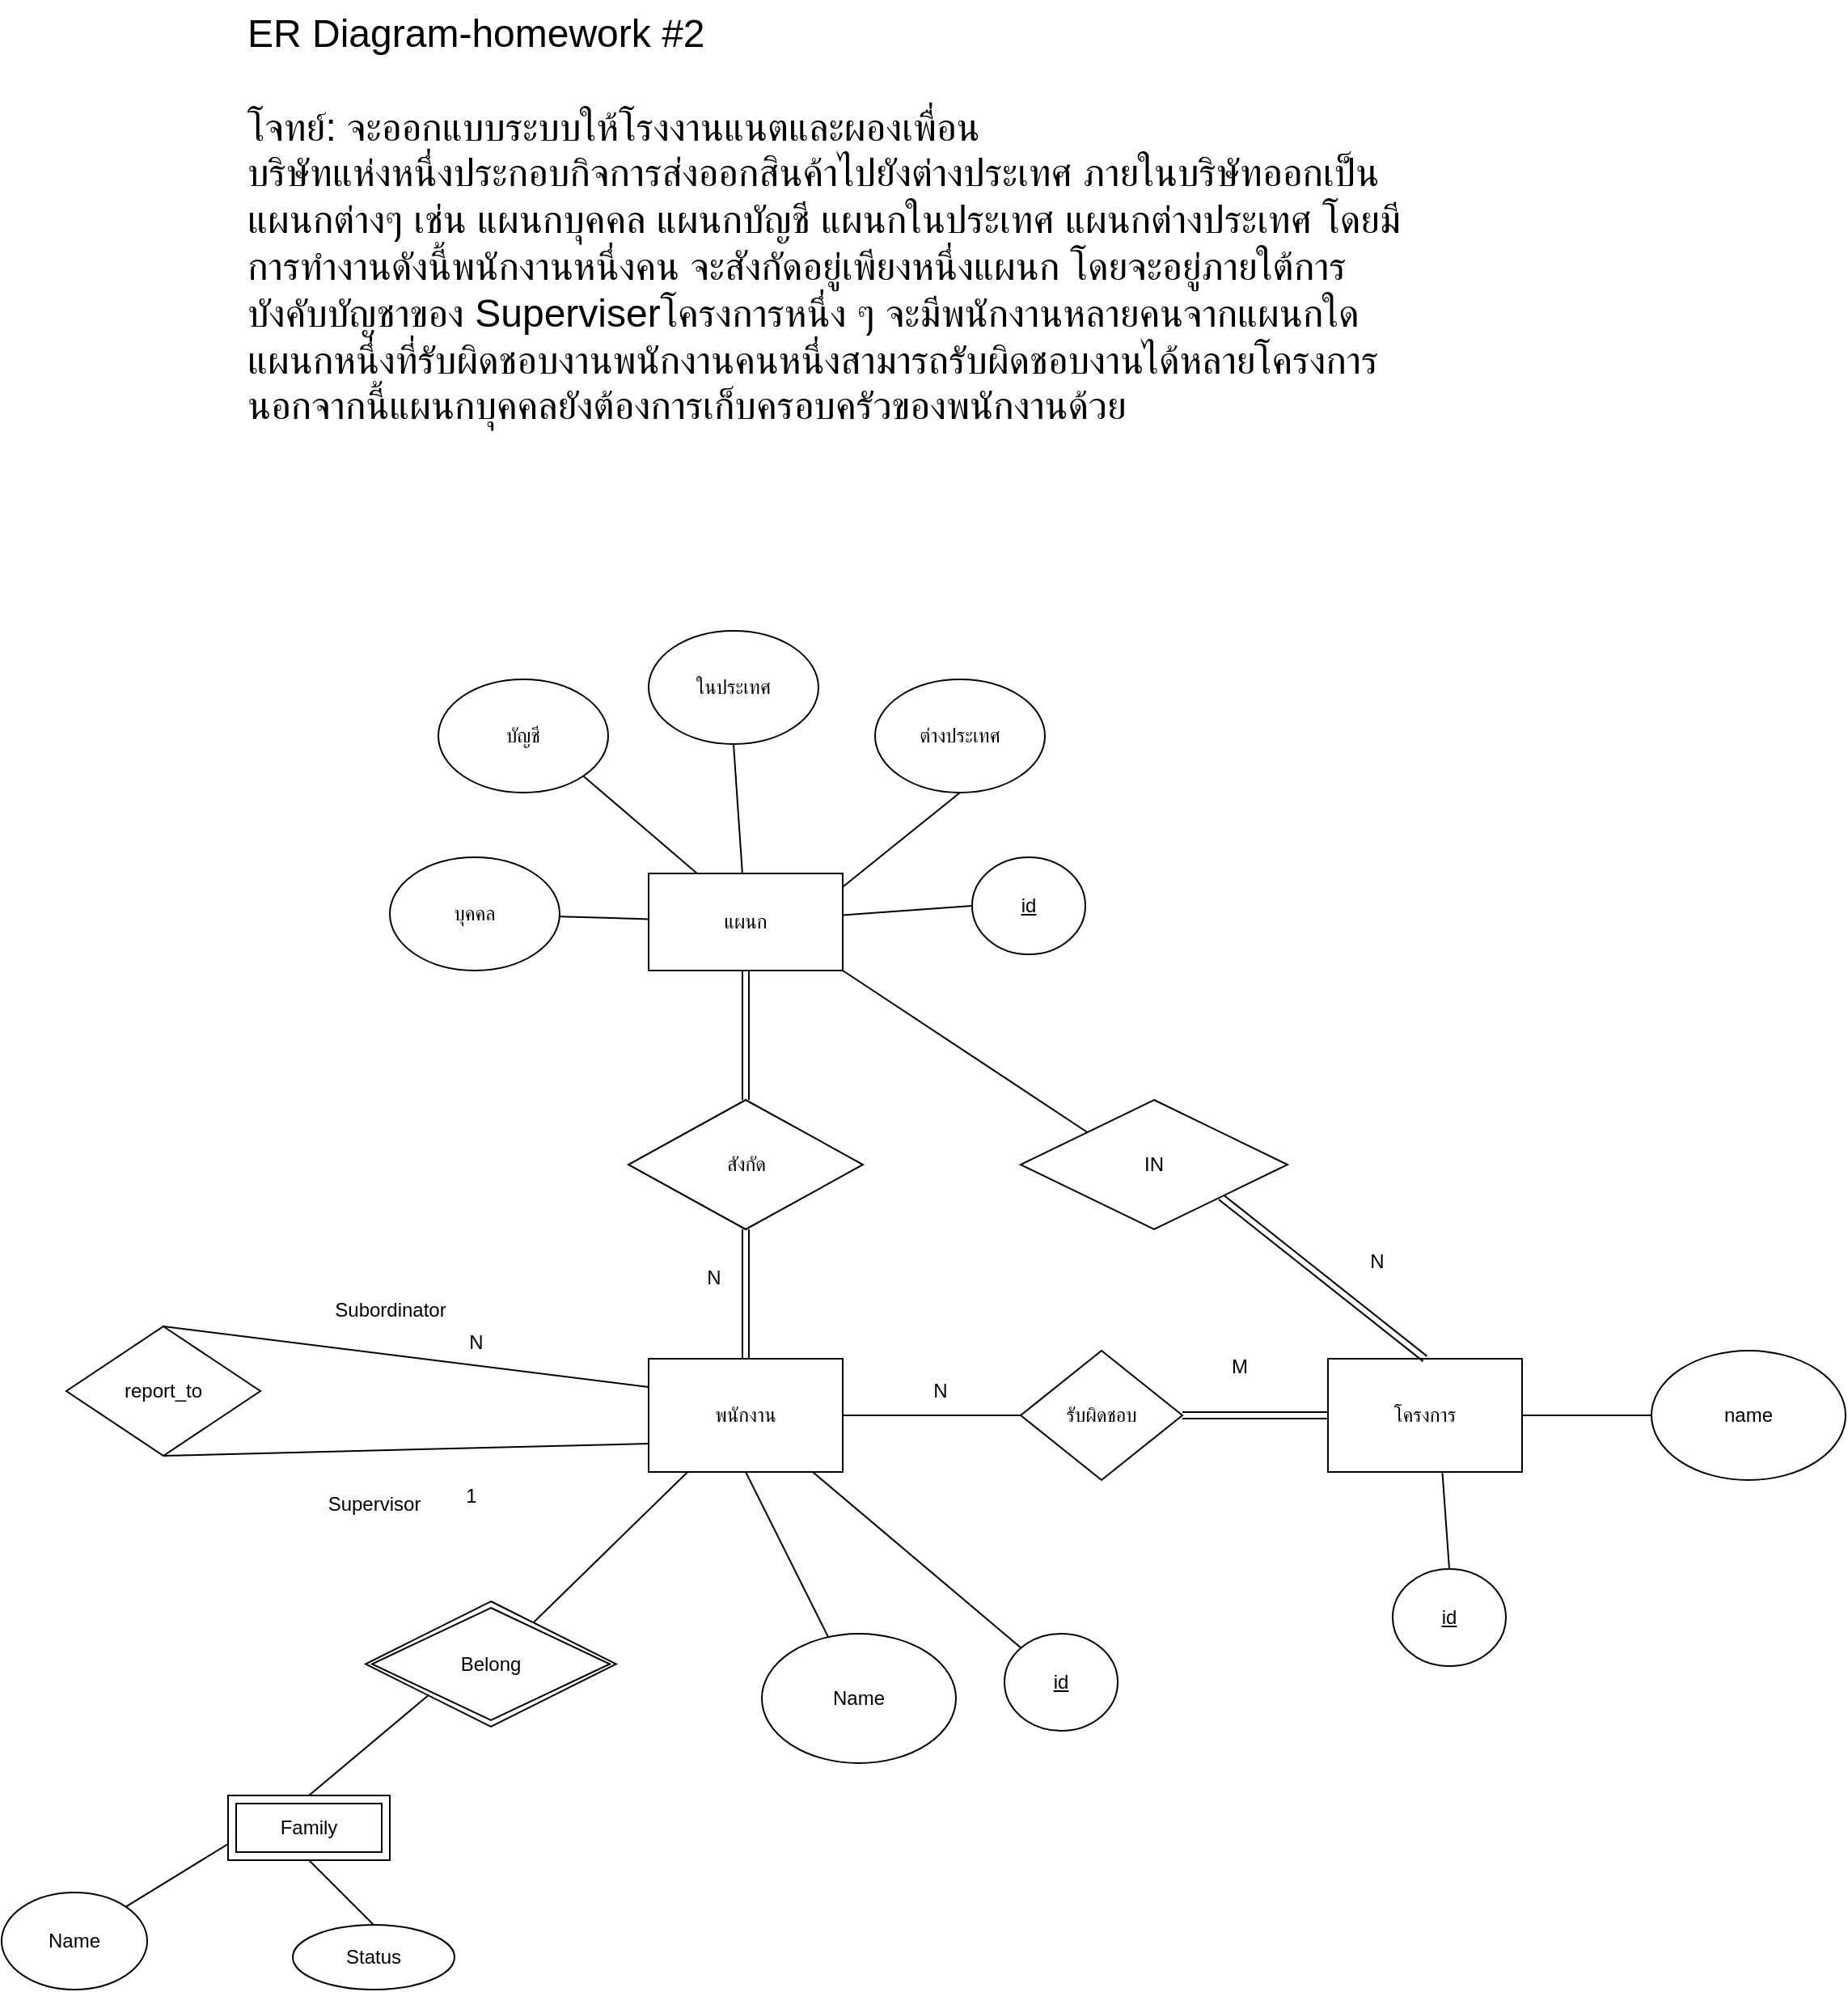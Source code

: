 <mxfile version="12.8.0" type="device"><diagram id="XJpJ4ZnCFpMQzel5R7yf" name="Page-1"><mxGraphModel dx="1422" dy="671" grid="1" gridSize="10" guides="1" tooltips="1" connect="1" arrows="1" fold="1" page="1" pageScale="1" pageWidth="850" pageHeight="1100" math="0" shadow="0"><root><mxCell id="0"/><mxCell id="1" parent="0"/><mxCell id="dlEI2sv6ANlXhGEumVMj-20" value="" style="edgeStyle=none;rounded=0;orthogonalLoop=1;jettySize=auto;html=1;endArrow=none;endFill=0;" parent="1" source="dlEI2sv6ANlXhGEumVMj-1" target="dlEI2sv6ANlXhGEumVMj-8" edge="1"><mxGeometry relative="1" as="geometry"/></mxCell><mxCell id="dlEI2sv6ANlXhGEumVMj-25" style="edgeStyle=none;rounded=0;orthogonalLoop=1;jettySize=auto;html=1;entryX=0.5;entryY=0;entryDx=0;entryDy=0;endArrow=none;endFill=0;shape=link;" parent="1" source="dlEI2sv6ANlXhGEumVMj-1" target="dlEI2sv6ANlXhGEumVMj-24" edge="1"><mxGeometry relative="1" as="geometry"/></mxCell><mxCell id="dlEI2sv6ANlXhGEumVMj-52" style="edgeStyle=none;rounded=0;orthogonalLoop=1;jettySize=auto;html=1;entryX=0;entryY=0.5;entryDx=0;entryDy=0;endArrow=none;endFill=0;" parent="1" source="dlEI2sv6ANlXhGEumVMj-1" target="dlEI2sv6ANlXhGEumVMj-49" edge="1"><mxGeometry relative="1" as="geometry"/></mxCell><mxCell id="dlEI2sv6ANlXhGEumVMj-76" style="edgeStyle=none;rounded=0;orthogonalLoop=1;jettySize=auto;html=1;exitX=1;exitY=1;exitDx=0;exitDy=0;entryX=0;entryY=0;entryDx=0;entryDy=0;endArrow=none;endFill=0;" parent="1" source="dlEI2sv6ANlXhGEumVMj-1" target="dlEI2sv6ANlXhGEumVMj-74" edge="1"><mxGeometry relative="1" as="geometry"/></mxCell><mxCell id="dlEI2sv6ANlXhGEumVMj-1" value="แผนก" style="rounded=0;whiteSpace=wrap;html=1;" parent="1" vertex="1"><mxGeometry x="690" y="710" width="120" height="60" as="geometry"/></mxCell><mxCell id="dlEI2sv6ANlXhGEumVMj-22" style="edgeStyle=none;rounded=0;orthogonalLoop=1;jettySize=auto;html=1;exitX=0.5;exitY=1;exitDx=0;exitDy=0;endArrow=none;endFill=0;" parent="1" source="dlEI2sv6ANlXhGEumVMj-5" target="dlEI2sv6ANlXhGEumVMj-1" edge="1"><mxGeometry relative="1" as="geometry"/></mxCell><mxCell id="dlEI2sv6ANlXhGEumVMj-5" value="&lt;span style=&quot;white-space: normal&quot;&gt;ในประเทศ&lt;/span&gt;" style="ellipse;whiteSpace=wrap;html=1;" parent="1" vertex="1"><mxGeometry x="690" y="560" width="105" height="70" as="geometry"/></mxCell><mxCell id="dlEI2sv6ANlXhGEumVMj-21" style="edgeStyle=none;rounded=0;orthogonalLoop=1;jettySize=auto;html=1;exitX=1;exitY=1;exitDx=0;exitDy=0;entryX=0.25;entryY=0;entryDx=0;entryDy=0;endArrow=none;endFill=0;" parent="1" source="dlEI2sv6ANlXhGEumVMj-6" target="dlEI2sv6ANlXhGEumVMj-1" edge="1"><mxGeometry relative="1" as="geometry"/></mxCell><mxCell id="dlEI2sv6ANlXhGEumVMj-6" value="&lt;span style=&quot;white-space: normal&quot;&gt;บัญชี&lt;/span&gt;" style="ellipse;whiteSpace=wrap;html=1;" parent="1" vertex="1"><mxGeometry x="560" y="590" width="105" height="70" as="geometry"/></mxCell><mxCell id="dlEI2sv6ANlXhGEumVMj-23" style="edgeStyle=none;rounded=0;orthogonalLoop=1;jettySize=auto;html=1;exitX=0.5;exitY=1;exitDx=0;exitDy=0;entryX=0.997;entryY=0.143;entryDx=0;entryDy=0;entryPerimeter=0;endArrow=none;endFill=0;" parent="1" source="dlEI2sv6ANlXhGEumVMj-7" target="dlEI2sv6ANlXhGEumVMj-1" edge="1"><mxGeometry relative="1" as="geometry"/></mxCell><mxCell id="dlEI2sv6ANlXhGEumVMj-7" value="&lt;span style=&quot;white-space: normal&quot;&gt;ต่างประเทศ&lt;/span&gt;" style="ellipse;whiteSpace=wrap;html=1;" parent="1" vertex="1"><mxGeometry x="830" y="590" width="105" height="70" as="geometry"/></mxCell><mxCell id="dlEI2sv6ANlXhGEumVMj-8" value="&lt;span style=&quot;white-space: normal&quot;&gt;บุคคล&lt;/span&gt;" style="ellipse;whiteSpace=wrap;html=1;" parent="1" vertex="1"><mxGeometry x="530" y="700" width="105" height="70" as="geometry"/></mxCell><mxCell id="dlEI2sv6ANlXhGEumVMj-56" style="edgeStyle=none;rounded=0;orthogonalLoop=1;jettySize=auto;html=1;entryX=0;entryY=0;entryDx=0;entryDy=0;endArrow=none;endFill=0;" parent="1" source="dlEI2sv6ANlXhGEumVMj-12" target="dlEI2sv6ANlXhGEumVMj-55" edge="1"><mxGeometry relative="1" as="geometry"/></mxCell><mxCell id="dlEI2sv6ANlXhGEumVMj-59" value="" style="edgeStyle=none;rounded=0;orthogonalLoop=1;jettySize=auto;html=1;endArrow=none;endFill=0;" parent="1" source="dlEI2sv6ANlXhGEumVMj-12" target="dlEI2sv6ANlXhGEumVMj-84" edge="1"><mxGeometry relative="1" as="geometry"><mxPoint x="681.747" y="1162.72" as="targetPoint"/></mxGeometry></mxCell><mxCell id="dlEI2sv6ANlXhGEumVMj-61" style="edgeStyle=none;rounded=0;orthogonalLoop=1;jettySize=auto;html=1;exitX=0.5;exitY=1;exitDx=0;exitDy=0;endArrow=none;endFill=0;" parent="1" source="dlEI2sv6ANlXhGEumVMj-12" target="dlEI2sv6ANlXhGEumVMj-60" edge="1"><mxGeometry relative="1" as="geometry"/></mxCell><mxCell id="dlEI2sv6ANlXhGEumVMj-62" style="edgeStyle=none;rounded=0;orthogonalLoop=1;jettySize=auto;html=1;exitX=0;exitY=0.75;exitDx=0;exitDy=0;entryX=0.5;entryY=1;entryDx=0;entryDy=0;endArrow=none;endFill=0;" parent="1" source="dlEI2sv6ANlXhGEumVMj-12" target="dlEI2sv6ANlXhGEumVMj-35" edge="1"><mxGeometry relative="1" as="geometry"/></mxCell><mxCell id="dlEI2sv6ANlXhGEumVMj-12" value="พนักงาน" style="rounded=0;whiteSpace=wrap;html=1;" parent="1" vertex="1"><mxGeometry x="690" y="1010" width="120" height="70" as="geometry"/></mxCell><mxCell id="dlEI2sv6ANlXhGEumVMj-65" style="edgeStyle=none;rounded=0;orthogonalLoop=1;jettySize=auto;html=1;entryX=0.5;entryY=0;entryDx=0;entryDy=0;endArrow=none;endFill=0;" parent="1" target="dlEI2sv6ANlXhGEumVMj-64" edge="1"><mxGeometry relative="1" as="geometry"><mxPoint x="1180" y="1070" as="sourcePoint"/></mxGeometry></mxCell><mxCell id="dlEI2sv6ANlXhGEumVMj-67" value="" style="edgeStyle=none;rounded=0;orthogonalLoop=1;jettySize=auto;html=1;endArrow=none;endFill=0;" parent="1" source="dlEI2sv6ANlXhGEumVMj-14" edge="1"><mxGeometry relative="1" as="geometry"><mxPoint x="1310" y="1045.0" as="targetPoint"/></mxGeometry></mxCell><mxCell id="dlEI2sv6ANlXhGEumVMj-14" value="โครงการ" style="rounded=0;whiteSpace=wrap;html=1;" parent="1" vertex="1"><mxGeometry x="1110" y="1010" width="120" height="70" as="geometry"/></mxCell><mxCell id="dlEI2sv6ANlXhGEumVMj-16" value="" style="edgeStyle=none;rounded=0;orthogonalLoop=1;jettySize=auto;html=1;endArrow=none;endFill=0;" parent="1" source="dlEI2sv6ANlXhGEumVMj-15" target="dlEI2sv6ANlXhGEumVMj-12" edge="1"><mxGeometry relative="1" as="geometry"/></mxCell><mxCell id="dlEI2sv6ANlXhGEumVMj-17" value="" style="edgeStyle=none;rounded=0;orthogonalLoop=1;jettySize=auto;html=1;endArrow=none;endFill=0;shape=link;" parent="1" source="dlEI2sv6ANlXhGEumVMj-15" target="dlEI2sv6ANlXhGEumVMj-14" edge="1"><mxGeometry relative="1" as="geometry"/></mxCell><mxCell id="dlEI2sv6ANlXhGEumVMj-15" value="รับผิดชอบ" style="rhombus;whiteSpace=wrap;html=1;" parent="1" vertex="1"><mxGeometry x="920" y="1005" width="100" height="80" as="geometry"/></mxCell><mxCell id="dlEI2sv6ANlXhGEumVMj-19" value="M" style="text;html=1;align=center;verticalAlign=middle;resizable=0;points=[];autosize=1;" parent="1" vertex="1"><mxGeometry x="1040" y="1005" width="30" height="20" as="geometry"/></mxCell><mxCell id="dlEI2sv6ANlXhGEumVMj-26" style="edgeStyle=none;rounded=0;orthogonalLoop=1;jettySize=auto;html=1;exitX=0.5;exitY=1;exitDx=0;exitDy=0;entryX=0.5;entryY=0;entryDx=0;entryDy=0;endArrow=none;endFill=0;shape=link;" parent="1" source="dlEI2sv6ANlXhGEumVMj-24" target="dlEI2sv6ANlXhGEumVMj-12" edge="1"><mxGeometry relative="1" as="geometry"/></mxCell><mxCell id="dlEI2sv6ANlXhGEumVMj-24" value="สังกัด&lt;br&gt;" style="rhombus;whiteSpace=wrap;html=1;" parent="1" vertex="1"><mxGeometry x="677.5" y="850" width="145" height="80" as="geometry"/></mxCell><mxCell id="dlEI2sv6ANlXhGEumVMj-27" value="N" style="text;html=1;align=center;verticalAlign=middle;resizable=0;points=[];autosize=1;" parent="1" vertex="1"><mxGeometry x="720" y="950" width="20" height="20" as="geometry"/></mxCell><mxCell id="dlEI2sv6ANlXhGEumVMj-28" value="1" style="text;html=1;align=center;verticalAlign=middle;resizable=0;points=[];autosize=1;" parent="1" vertex="1"><mxGeometry x="570" y="1085" width="20" height="20" as="geometry"/></mxCell><mxCell id="dlEI2sv6ANlXhGEumVMj-34" value="N" style="text;html=1;align=center;verticalAlign=middle;resizable=0;points=[];autosize=1;" parent="1" vertex="1"><mxGeometry x="1130" y="940" width="20" height="20" as="geometry"/></mxCell><mxCell id="dlEI2sv6ANlXhGEumVMj-63" style="edgeStyle=none;rounded=0;orthogonalLoop=1;jettySize=auto;html=1;exitX=0.5;exitY=0;exitDx=0;exitDy=0;endArrow=none;endFill=0;entryX=0;entryY=0.25;entryDx=0;entryDy=0;" parent="1" source="dlEI2sv6ANlXhGEumVMj-35" target="dlEI2sv6ANlXhGEumVMj-12" edge="1"><mxGeometry relative="1" as="geometry"><mxPoint x="690" y="1012" as="targetPoint"/></mxGeometry></mxCell><mxCell id="dlEI2sv6ANlXhGEumVMj-35" value="report_to" style="rhombus;whiteSpace=wrap;html=1;" parent="1" vertex="1"><mxGeometry x="330" y="990" width="120" height="80" as="geometry"/></mxCell><mxCell id="dlEI2sv6ANlXhGEumVMj-38" value="Subordinator" style="text;html=1;align=center;verticalAlign=middle;resizable=0;points=[];autosize=1;" parent="1" vertex="1"><mxGeometry x="490" y="970" width="80" height="20" as="geometry"/></mxCell><mxCell id="dlEI2sv6ANlXhGEumVMj-39" value="Supervisor" style="text;html=1;align=center;verticalAlign=middle;resizable=0;points=[];autosize=1;" parent="1" vertex="1"><mxGeometry x="485" y="1090" width="70" height="20" as="geometry"/></mxCell><mxCell id="dlEI2sv6ANlXhGEumVMj-49" value="id" style="ellipse;whiteSpace=wrap;html=1;align=center;fontStyle=4;" parent="1" vertex="1"><mxGeometry x="890" y="700" width="70" height="60" as="geometry"/></mxCell><mxCell id="dlEI2sv6ANlXhGEumVMj-55" value="id" style="ellipse;whiteSpace=wrap;html=1;align=center;fontStyle=4;" parent="1" vertex="1"><mxGeometry x="910" y="1180" width="70" height="60" as="geometry"/></mxCell><mxCell id="dlEI2sv6ANlXhGEumVMj-60" value="Name" style="ellipse;whiteSpace=wrap;html=1;" parent="1" vertex="1"><mxGeometry x="760" y="1180" width="120" height="80" as="geometry"/></mxCell><mxCell id="dlEI2sv6ANlXhGEumVMj-64" value="id" style="ellipse;whiteSpace=wrap;html=1;align=center;fontStyle=4;" parent="1" vertex="1"><mxGeometry x="1150" y="1140" width="70" height="60" as="geometry"/></mxCell><mxCell id="dlEI2sv6ANlXhGEumVMj-71" value="" style="edgeStyle=none;rounded=0;orthogonalLoop=1;jettySize=auto;html=1;endArrow=none;endFill=0;" parent="1" source="dlEI2sv6ANlXhGEumVMj-68" target="dlEI2sv6ANlXhGEumVMj-14" edge="1"><mxGeometry relative="1" as="geometry"/></mxCell><mxCell id="dlEI2sv6ANlXhGEumVMj-68" value="name" style="ellipse;whiteSpace=wrap;html=1;" parent="1" vertex="1"><mxGeometry x="1310" y="1005" width="120" height="80" as="geometry"/></mxCell><mxCell id="dlEI2sv6ANlXhGEumVMj-77" style="edgeStyle=none;rounded=0;orthogonalLoop=1;jettySize=auto;html=1;entryX=0.5;entryY=0;entryDx=0;entryDy=0;endArrow=none;endFill=0;shape=link;exitX=1;exitY=1;exitDx=0;exitDy=0;" parent="1" source="dlEI2sv6ANlXhGEumVMj-74" target="dlEI2sv6ANlXhGEumVMj-14" edge="1"><mxGeometry relative="1" as="geometry"><mxPoint x="1060" y="920" as="sourcePoint"/></mxGeometry></mxCell><mxCell id="dlEI2sv6ANlXhGEumVMj-74" value="IN" style="rhombus;whiteSpace=wrap;html=1;" parent="1" vertex="1"><mxGeometry x="920" y="850" width="165" height="80" as="geometry"/></mxCell><mxCell id="dlEI2sv6ANlXhGEumVMj-78" value="N" style="text;html=1;align=center;verticalAlign=middle;resizable=0;points=[];autosize=1;" parent="1" vertex="1"><mxGeometry x="860" y="1020" width="20" height="20" as="geometry"/></mxCell><mxCell id="dlEI2sv6ANlXhGEumVMj-81" value="N" style="text;html=1;align=center;verticalAlign=middle;resizable=0;points=[];autosize=1;" parent="1" vertex="1"><mxGeometry x="572.5" y="990" width="20" height="20" as="geometry"/></mxCell><mxCell id="dlEI2sv6ANlXhGEumVMj-87" style="edgeStyle=none;rounded=0;orthogonalLoop=1;jettySize=auto;html=1;exitX=0;exitY=1;exitDx=0;exitDy=0;entryX=0.5;entryY=0;entryDx=0;entryDy=0;endArrow=none;endFill=0;" parent="1" source="dlEI2sv6ANlXhGEumVMj-84" target="dlEI2sv6ANlXhGEumVMj-85" edge="1"><mxGeometry relative="1" as="geometry"/></mxCell><mxCell id="dlEI2sv6ANlXhGEumVMj-84" value="Belong" style="shape=rhombus;double=1;perimeter=rhombusPerimeter;whiteSpace=wrap;html=1;align=center;" parent="1" vertex="1"><mxGeometry x="515" y="1160" width="155" height="77.5" as="geometry"/></mxCell><mxCell id="dlEI2sv6ANlXhGEumVMj-88" style="edgeStyle=none;rounded=0;orthogonalLoop=1;jettySize=auto;html=1;exitX=0;exitY=0.75;exitDx=0;exitDy=0;entryX=1;entryY=0;entryDx=0;entryDy=0;endArrow=none;endFill=0;" parent="1" source="dlEI2sv6ANlXhGEumVMj-85" target="dlEI2sv6ANlXhGEumVMj-86" edge="1"><mxGeometry relative="1" as="geometry"/></mxCell><mxCell id="dlEI2sv6ANlXhGEumVMj-92" style="edgeStyle=none;rounded=0;orthogonalLoop=1;jettySize=auto;html=1;exitX=0.5;exitY=1;exitDx=0;exitDy=0;entryX=0.5;entryY=0;entryDx=0;entryDy=0;endArrow=none;endFill=0;" parent="1" source="dlEI2sv6ANlXhGEumVMj-85" target="dlEI2sv6ANlXhGEumVMj-91" edge="1"><mxGeometry relative="1" as="geometry"/></mxCell><mxCell id="dlEI2sv6ANlXhGEumVMj-85" value="Family" style="shape=ext;margin=3;double=1;whiteSpace=wrap;html=1;align=center;" parent="1" vertex="1"><mxGeometry x="430" y="1280" width="100" height="40" as="geometry"/></mxCell><mxCell id="dlEI2sv6ANlXhGEumVMj-86" value="Name" style="ellipse;whiteSpace=wrap;html=1;" parent="1" vertex="1"><mxGeometry x="290" y="1340" width="90" height="60" as="geometry"/></mxCell><mxCell id="dlEI2sv6ANlXhGEumVMj-91" value="Status" style="ellipse;whiteSpace=wrap;html=1;align=center;" parent="1" vertex="1"><mxGeometry x="470" y="1360" width="100" height="40" as="geometry"/></mxCell><mxCell id="OTqVQiSrUjU0yYO57IDi-1" value="ER Diagram-homework #2&lt;br&gt;&lt;br&gt;โจทย์: จะออกแบบระบบให้โรงงานแนตและผองเพื่อน&lt;br&gt;บริษัทแห่งหนึ่งประกอบกิจการส่งออกสินค้าไปยังต่างประเทศ ภายในบริษัทออกเป็นแผนกต่างๆ เช่น แผนกบุคคล แผนกบัญชี แผนกในประเทศ แผนกต่างประเทศ โดยมีการทำงานดังนี้พนักงานหนึ่งคน จะสังกัดอยู่เพียงหนึ่งแผนก โดยจะอยู่ภายใต้การบังคับบัญชาของ Superviserโครงการหนึ่ง ๆ จะมีพนักงานหลายคนจากแผนกใดแผนกหนึ่งที่รับผิดชอบงานพนักงานคนหนึ่งสามารถรับผิดชอบงานได้หลายโครงการนอกจากนี้แผนกบุคคลยังต้องการเก็บครอบครัวของพนักงานด้วย" style="text;html=1;whiteSpace=wrap;fontSize=24;" vertex="1" parent="1"><mxGeometry x="440" y="170" width="720" height="280" as="geometry"/></mxCell></root></mxGraphModel></diagram></mxfile>